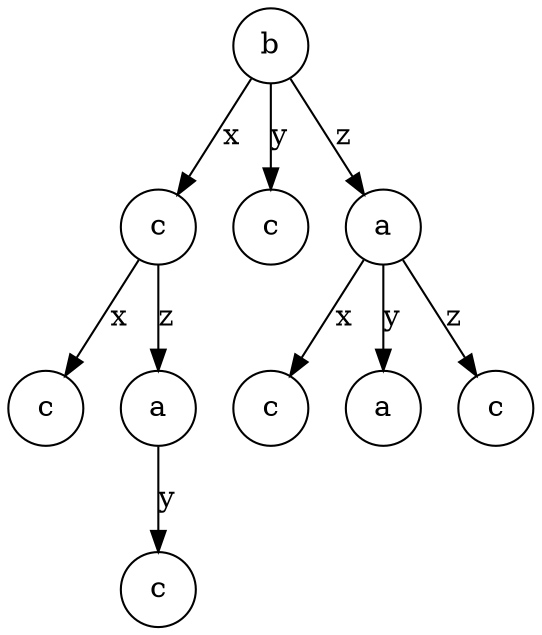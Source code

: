 digraph g {

	s0 [shape="circle" label="b"];
	s1 [shape="circle" label="c"];
	s2 [shape="circle" label="c"];
	s3 [shape="circle" label="a"];
	s4 [shape="circle" label="c"];
	s5 [shape="circle" label="a"];
	s6 [shape="circle" label="c"];
	s7 [shape="circle" label="a"];
	s8 [shape="circle" label="c"];
	s9 [shape="circle" label="c"];
	s0 -> s1 [label="x"];
	s0 -> s2 [label="y"];
	s0 -> s3 [label="z"];
	s1 -> s4 [label="x"];
	s1 -> s5 [label="z"];
	s3 -> s6 [label="x"];
	s3 -> s7 [label="y"];
	s3 -> s8 [label="z"];
	s5 -> s9 [label="y"];

}
